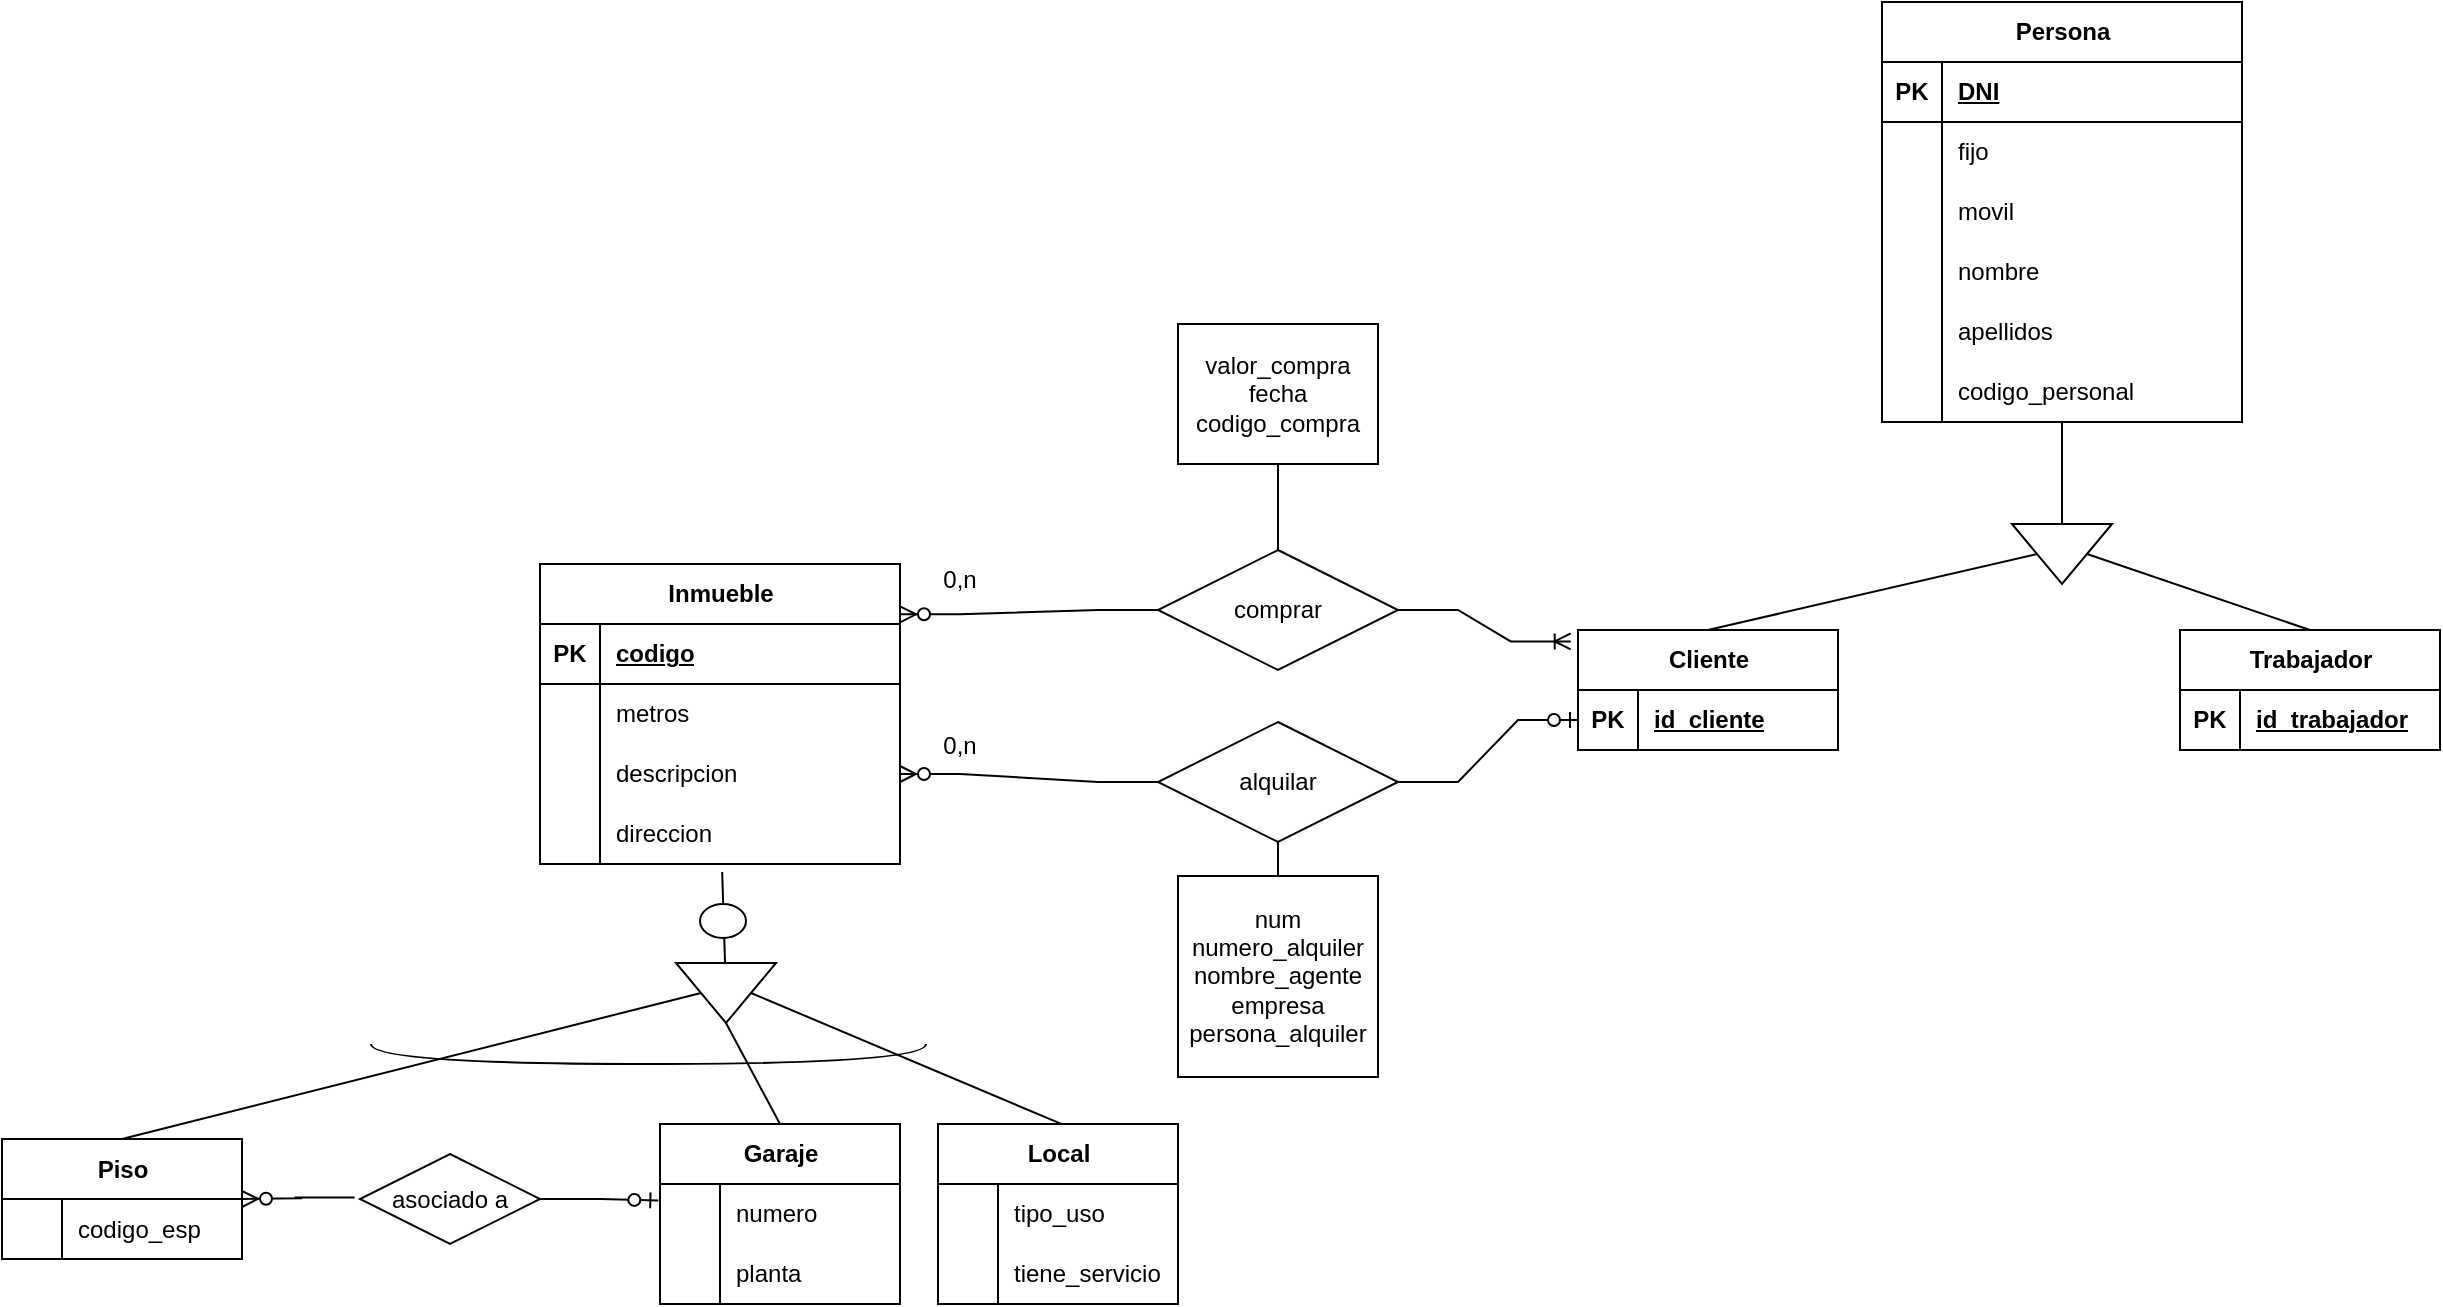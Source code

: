 <mxfile version="22.0.4" type="github">
  <diagram name="Page-1" id="FniZ9Z88-A0R60bmJ7kr">
    <mxGraphModel dx="1302" dy="738" grid="1" gridSize="10" guides="1" tooltips="1" connect="1" arrows="1" fold="1" page="1" pageScale="1" pageWidth="827" pageHeight="1169" math="0" shadow="0">
      <root>
        <mxCell id="0" />
        <mxCell id="1" parent="0" />
        <mxCell id="lP4A1eq5XZ4R8JxoJVn--1" value="Inmueble" style="shape=table;startSize=30;container=1;collapsible=1;childLayout=tableLayout;fixedRows=1;rowLines=0;fontStyle=1;align=center;resizeLast=1;html=1;" parent="1" vertex="1">
          <mxGeometry x="321" y="360" width="180" height="150" as="geometry" />
        </mxCell>
        <mxCell id="lP4A1eq5XZ4R8JxoJVn--2" value="" style="shape=tableRow;horizontal=0;startSize=0;swimlaneHead=0;swimlaneBody=0;fillColor=none;collapsible=0;dropTarget=0;points=[[0,0.5],[1,0.5]];portConstraint=eastwest;top=0;left=0;right=0;bottom=1;" parent="lP4A1eq5XZ4R8JxoJVn--1" vertex="1">
          <mxGeometry y="30" width="180" height="30" as="geometry" />
        </mxCell>
        <mxCell id="lP4A1eq5XZ4R8JxoJVn--3" value="PK" style="shape=partialRectangle;connectable=0;fillColor=none;top=0;left=0;bottom=0;right=0;fontStyle=1;overflow=hidden;whiteSpace=wrap;html=1;" parent="lP4A1eq5XZ4R8JxoJVn--2" vertex="1">
          <mxGeometry width="30" height="30" as="geometry">
            <mxRectangle width="30" height="30" as="alternateBounds" />
          </mxGeometry>
        </mxCell>
        <mxCell id="lP4A1eq5XZ4R8JxoJVn--4" value="codigo" style="shape=partialRectangle;connectable=0;fillColor=none;top=0;left=0;bottom=0;right=0;align=left;spacingLeft=6;fontStyle=5;overflow=hidden;whiteSpace=wrap;html=1;" parent="lP4A1eq5XZ4R8JxoJVn--2" vertex="1">
          <mxGeometry x="30" width="150" height="30" as="geometry">
            <mxRectangle width="150" height="30" as="alternateBounds" />
          </mxGeometry>
        </mxCell>
        <mxCell id="lP4A1eq5XZ4R8JxoJVn--5" value="" style="shape=tableRow;horizontal=0;startSize=0;swimlaneHead=0;swimlaneBody=0;fillColor=none;collapsible=0;dropTarget=0;points=[[0,0.5],[1,0.5]];portConstraint=eastwest;top=0;left=0;right=0;bottom=0;" parent="lP4A1eq5XZ4R8JxoJVn--1" vertex="1">
          <mxGeometry y="60" width="180" height="30" as="geometry" />
        </mxCell>
        <mxCell id="lP4A1eq5XZ4R8JxoJVn--6" value="" style="shape=partialRectangle;connectable=0;fillColor=none;top=0;left=0;bottom=0;right=0;editable=1;overflow=hidden;whiteSpace=wrap;html=1;" parent="lP4A1eq5XZ4R8JxoJVn--5" vertex="1">
          <mxGeometry width="30" height="30" as="geometry">
            <mxRectangle width="30" height="30" as="alternateBounds" />
          </mxGeometry>
        </mxCell>
        <mxCell id="lP4A1eq5XZ4R8JxoJVn--7" value="metros" style="shape=partialRectangle;connectable=0;fillColor=none;top=0;left=0;bottom=0;right=0;align=left;spacingLeft=6;overflow=hidden;whiteSpace=wrap;html=1;" parent="lP4A1eq5XZ4R8JxoJVn--5" vertex="1">
          <mxGeometry x="30" width="150" height="30" as="geometry">
            <mxRectangle width="150" height="30" as="alternateBounds" />
          </mxGeometry>
        </mxCell>
        <mxCell id="lP4A1eq5XZ4R8JxoJVn--8" value="" style="shape=tableRow;horizontal=0;startSize=0;swimlaneHead=0;swimlaneBody=0;fillColor=none;collapsible=0;dropTarget=0;points=[[0,0.5],[1,0.5]];portConstraint=eastwest;top=0;left=0;right=0;bottom=0;" parent="lP4A1eq5XZ4R8JxoJVn--1" vertex="1">
          <mxGeometry y="90" width="180" height="30" as="geometry" />
        </mxCell>
        <mxCell id="lP4A1eq5XZ4R8JxoJVn--9" value="" style="shape=partialRectangle;connectable=0;fillColor=none;top=0;left=0;bottom=0;right=0;editable=1;overflow=hidden;whiteSpace=wrap;html=1;" parent="lP4A1eq5XZ4R8JxoJVn--8" vertex="1">
          <mxGeometry width="30" height="30" as="geometry">
            <mxRectangle width="30" height="30" as="alternateBounds" />
          </mxGeometry>
        </mxCell>
        <mxCell id="lP4A1eq5XZ4R8JxoJVn--10" value="descripcion" style="shape=partialRectangle;connectable=0;fillColor=none;top=0;left=0;bottom=0;right=0;align=left;spacingLeft=6;overflow=hidden;whiteSpace=wrap;html=1;" parent="lP4A1eq5XZ4R8JxoJVn--8" vertex="1">
          <mxGeometry x="30" width="150" height="30" as="geometry">
            <mxRectangle width="150" height="30" as="alternateBounds" />
          </mxGeometry>
        </mxCell>
        <mxCell id="lP4A1eq5XZ4R8JxoJVn--11" value="" style="shape=tableRow;horizontal=0;startSize=0;swimlaneHead=0;swimlaneBody=0;fillColor=none;collapsible=0;dropTarget=0;points=[[0,0.5],[1,0.5]];portConstraint=eastwest;top=0;left=0;right=0;bottom=0;" parent="lP4A1eq5XZ4R8JxoJVn--1" vertex="1">
          <mxGeometry y="120" width="180" height="30" as="geometry" />
        </mxCell>
        <mxCell id="lP4A1eq5XZ4R8JxoJVn--12" value="" style="shape=partialRectangle;connectable=0;fillColor=none;top=0;left=0;bottom=0;right=0;editable=1;overflow=hidden;whiteSpace=wrap;html=1;" parent="lP4A1eq5XZ4R8JxoJVn--11" vertex="1">
          <mxGeometry width="30" height="30" as="geometry">
            <mxRectangle width="30" height="30" as="alternateBounds" />
          </mxGeometry>
        </mxCell>
        <mxCell id="lP4A1eq5XZ4R8JxoJVn--13" value="direccion" style="shape=partialRectangle;connectable=0;fillColor=none;top=0;left=0;bottom=0;right=0;align=left;spacingLeft=6;overflow=hidden;whiteSpace=wrap;html=1;" parent="lP4A1eq5XZ4R8JxoJVn--11" vertex="1">
          <mxGeometry x="30" width="150" height="30" as="geometry">
            <mxRectangle width="150" height="30" as="alternateBounds" />
          </mxGeometry>
        </mxCell>
        <mxCell id="lP4A1eq5XZ4R8JxoJVn--14" value="Piso" style="shape=table;startSize=30;container=1;collapsible=1;childLayout=tableLayout;fixedRows=1;rowLines=0;fontStyle=1;align=center;resizeLast=1;html=1;" parent="1" vertex="1">
          <mxGeometry x="52" y="647.5" width="120" height="60" as="geometry" />
        </mxCell>
        <mxCell id="lP4A1eq5XZ4R8JxoJVn--18" value="" style="shape=tableRow;horizontal=0;startSize=0;swimlaneHead=0;swimlaneBody=0;fillColor=none;collapsible=0;dropTarget=0;points=[[0,0.5],[1,0.5]];portConstraint=eastwest;top=0;left=0;right=0;bottom=0;" parent="lP4A1eq5XZ4R8JxoJVn--14" vertex="1">
          <mxGeometry y="30" width="120" height="30" as="geometry" />
        </mxCell>
        <mxCell id="lP4A1eq5XZ4R8JxoJVn--19" value="" style="shape=partialRectangle;connectable=0;fillColor=none;top=0;left=0;bottom=0;right=0;editable=1;overflow=hidden;whiteSpace=wrap;html=1;" parent="lP4A1eq5XZ4R8JxoJVn--18" vertex="1">
          <mxGeometry width="30" height="30" as="geometry">
            <mxRectangle width="30" height="30" as="alternateBounds" />
          </mxGeometry>
        </mxCell>
        <mxCell id="lP4A1eq5XZ4R8JxoJVn--20" value="codigo_esp" style="shape=partialRectangle;connectable=0;fillColor=none;top=0;left=0;bottom=0;right=0;align=left;spacingLeft=6;overflow=hidden;whiteSpace=wrap;html=1;" parent="lP4A1eq5XZ4R8JxoJVn--18" vertex="1">
          <mxGeometry x="30" width="90" height="30" as="geometry">
            <mxRectangle width="90" height="30" as="alternateBounds" />
          </mxGeometry>
        </mxCell>
        <mxCell id="lP4A1eq5XZ4R8JxoJVn--41" value="Garaje" style="shape=table;startSize=30;container=1;collapsible=1;childLayout=tableLayout;fixedRows=1;rowLines=0;fontStyle=1;align=center;resizeLast=1;html=1;" parent="1" vertex="1">
          <mxGeometry x="381" y="640" width="120" height="90" as="geometry" />
        </mxCell>
        <mxCell id="lP4A1eq5XZ4R8JxoJVn--42" value="" style="shape=tableRow;horizontal=0;startSize=0;swimlaneHead=0;swimlaneBody=0;fillColor=none;collapsible=0;dropTarget=0;points=[[0,0.5],[1,0.5]];portConstraint=eastwest;top=0;left=0;right=0;bottom=0;" parent="lP4A1eq5XZ4R8JxoJVn--41" vertex="1">
          <mxGeometry y="30" width="120" height="30" as="geometry" />
        </mxCell>
        <mxCell id="lP4A1eq5XZ4R8JxoJVn--43" value="" style="shape=partialRectangle;connectable=0;fillColor=none;top=0;left=0;bottom=0;right=0;editable=1;overflow=hidden;whiteSpace=wrap;html=1;" parent="lP4A1eq5XZ4R8JxoJVn--42" vertex="1">
          <mxGeometry width="30" height="30" as="geometry">
            <mxRectangle width="30" height="30" as="alternateBounds" />
          </mxGeometry>
        </mxCell>
        <mxCell id="lP4A1eq5XZ4R8JxoJVn--44" value="numero" style="shape=partialRectangle;connectable=0;fillColor=none;top=0;left=0;bottom=0;right=0;align=left;spacingLeft=6;overflow=hidden;whiteSpace=wrap;html=1;" parent="lP4A1eq5XZ4R8JxoJVn--42" vertex="1">
          <mxGeometry x="30" width="90" height="30" as="geometry">
            <mxRectangle width="90" height="30" as="alternateBounds" />
          </mxGeometry>
        </mxCell>
        <mxCell id="lP4A1eq5XZ4R8JxoJVn--45" value="" style="shape=tableRow;horizontal=0;startSize=0;swimlaneHead=0;swimlaneBody=0;fillColor=none;collapsible=0;dropTarget=0;points=[[0,0.5],[1,0.5]];portConstraint=eastwest;top=0;left=0;right=0;bottom=0;" parent="lP4A1eq5XZ4R8JxoJVn--41" vertex="1">
          <mxGeometry y="60" width="120" height="30" as="geometry" />
        </mxCell>
        <mxCell id="lP4A1eq5XZ4R8JxoJVn--46" value="" style="shape=partialRectangle;connectable=0;fillColor=none;top=0;left=0;bottom=0;right=0;editable=1;overflow=hidden;whiteSpace=wrap;html=1;" parent="lP4A1eq5XZ4R8JxoJVn--45" vertex="1">
          <mxGeometry width="30" height="30" as="geometry">
            <mxRectangle width="30" height="30" as="alternateBounds" />
          </mxGeometry>
        </mxCell>
        <mxCell id="lP4A1eq5XZ4R8JxoJVn--47" value="planta" style="shape=partialRectangle;connectable=0;fillColor=none;top=0;left=0;bottom=0;right=0;align=left;spacingLeft=6;overflow=hidden;whiteSpace=wrap;html=1;" parent="lP4A1eq5XZ4R8JxoJVn--45" vertex="1">
          <mxGeometry x="30" width="90" height="30" as="geometry">
            <mxRectangle width="90" height="30" as="alternateBounds" />
          </mxGeometry>
        </mxCell>
        <mxCell id="lP4A1eq5XZ4R8JxoJVn--48" value="" style="triangle;whiteSpace=wrap;html=1;rotation=90;" parent="1" vertex="1">
          <mxGeometry x="399" y="549.5" width="30" height="50" as="geometry" />
        </mxCell>
        <mxCell id="lP4A1eq5XZ4R8JxoJVn--50" value="" style="endArrow=none;html=1;rounded=0;exitX=0.5;exitY=0;exitDx=0;exitDy=0;entryX=0.5;entryY=1;entryDx=0;entryDy=0;" parent="1" source="lP4A1eq5XZ4R8JxoJVn--14" target="lP4A1eq5XZ4R8JxoJVn--48" edge="1">
          <mxGeometry width="50" height="50" relative="1" as="geometry">
            <mxPoint x="390" y="570" as="sourcePoint" />
            <mxPoint x="440" y="520" as="targetPoint" />
          </mxGeometry>
        </mxCell>
        <mxCell id="lP4A1eq5XZ4R8JxoJVn--51" value="" style="endArrow=none;html=1;rounded=0;entryX=1;entryY=0.5;entryDx=0;entryDy=0;exitX=0.5;exitY=0;exitDx=0;exitDy=0;" parent="1" source="lP4A1eq5XZ4R8JxoJVn--41" target="lP4A1eq5XZ4R8JxoJVn--48" edge="1">
          <mxGeometry width="50" height="50" relative="1" as="geometry">
            <mxPoint x="417.231" y="642" as="sourcePoint" />
            <mxPoint x="412" y="570" as="targetPoint" />
          </mxGeometry>
        </mxCell>
        <mxCell id="lP4A1eq5XZ4R8JxoJVn--52" value="" style="endArrow=none;html=1;rounded=0;entryX=0.5;entryY=0;entryDx=0;entryDy=0;exitX=0.541;exitY=0.015;exitDx=0;exitDy=0;exitPerimeter=0;" parent="1" source="lP4A1eq5XZ4R8JxoJVn--118" target="lP4A1eq5XZ4R8JxoJVn--48" edge="1">
          <mxGeometry width="50" height="50" relative="1" as="geometry">
            <mxPoint x="428" y="652" as="sourcePoint" />
            <mxPoint x="424" y="585" as="targetPoint" />
          </mxGeometry>
        </mxCell>
        <mxCell id="lP4A1eq5XZ4R8JxoJVn--54" value="" style="shape=requiredInterface;html=1;verticalLabelPosition=bottom;sketch=0;rotation=90;" parent="1" vertex="1">
          <mxGeometry x="370.25" y="466.25" width="10" height="277.5" as="geometry" />
        </mxCell>
        <mxCell id="lP4A1eq5XZ4R8JxoJVn--61" value="" style="endArrow=none;html=1;rounded=0;entryX=0.506;entryY=1.134;entryDx=0;entryDy=0;entryPerimeter=0;" parent="1" source="lP4A1eq5XZ4R8JxoJVn--48" target="lP4A1eq5XZ4R8JxoJVn--11" edge="1">
          <mxGeometry width="50" height="50" relative="1" as="geometry">
            <mxPoint x="390" y="570" as="sourcePoint" />
            <mxPoint x="440" y="520" as="targetPoint" />
          </mxGeometry>
        </mxCell>
        <mxCell id="lP4A1eq5XZ4R8JxoJVn--57" value="" style="ellipse;whiteSpace=wrap;html=1;" parent="1" vertex="1">
          <mxGeometry x="401" y="530" width="23" height="17" as="geometry" />
        </mxCell>
        <mxCell id="lP4A1eq5XZ4R8JxoJVn--63" value="comprar" style="shape=rhombus;perimeter=rhombusPerimeter;whiteSpace=wrap;html=1;align=center;" parent="1" vertex="1">
          <mxGeometry x="630" y="353" width="120" height="60" as="geometry" />
        </mxCell>
        <mxCell id="lP4A1eq5XZ4R8JxoJVn--64" value="alquilar" style="shape=rhombus;perimeter=rhombusPerimeter;whiteSpace=wrap;html=1;align=center;" parent="1" vertex="1">
          <mxGeometry x="630" y="439" width="120" height="60" as="geometry" />
        </mxCell>
        <mxCell id="lP4A1eq5XZ4R8JxoJVn--66" value="" style="edgeStyle=entityRelationEdgeStyle;fontSize=12;html=1;endArrow=ERzeroToMany;endFill=1;rounded=0;entryX=1;entryY=-0.162;entryDx=0;entryDy=0;entryPerimeter=0;exitX=0;exitY=0.5;exitDx=0;exitDy=0;" parent="1" source="lP4A1eq5XZ4R8JxoJVn--63" target="lP4A1eq5XZ4R8JxoJVn--2" edge="1">
          <mxGeometry width="100" height="100" relative="1" as="geometry">
            <mxPoint x="360" y="490" as="sourcePoint" />
            <mxPoint x="460" y="390" as="targetPoint" />
          </mxGeometry>
        </mxCell>
        <mxCell id="lP4A1eq5XZ4R8JxoJVn--67" value="valor_compra&lt;br&gt;fecha&lt;br&gt;codigo_compra" style="whiteSpace=wrap;html=1;align=center;" parent="1" vertex="1">
          <mxGeometry x="640" y="240" width="100" height="70" as="geometry" />
        </mxCell>
        <mxCell id="lP4A1eq5XZ4R8JxoJVn--68" value="" style="endArrow=none;html=1;rounded=0;entryX=0.5;entryY=1;entryDx=0;entryDy=0;" parent="1" source="lP4A1eq5XZ4R8JxoJVn--63" target="lP4A1eq5XZ4R8JxoJVn--67" edge="1">
          <mxGeometry width="50" height="50" relative="1" as="geometry">
            <mxPoint x="390" y="460" as="sourcePoint" />
            <mxPoint x="440" y="410" as="targetPoint" />
          </mxGeometry>
        </mxCell>
        <mxCell id="lP4A1eq5XZ4R8JxoJVn--69" value="Cliente" style="shape=table;startSize=30;container=1;collapsible=1;childLayout=tableLayout;fixedRows=1;rowLines=0;fontStyle=1;align=center;resizeLast=1;html=1;" parent="1" vertex="1">
          <mxGeometry x="840" y="393" width="130" height="60" as="geometry" />
        </mxCell>
        <mxCell id="lP4A1eq5XZ4R8JxoJVn--70" value="" style="shape=tableRow;horizontal=0;startSize=0;swimlaneHead=0;swimlaneBody=0;fillColor=none;collapsible=0;dropTarget=0;points=[[0,0.5],[1,0.5]];portConstraint=eastwest;top=0;left=0;right=0;bottom=1;" parent="lP4A1eq5XZ4R8JxoJVn--69" vertex="1">
          <mxGeometry y="30" width="130" height="30" as="geometry" />
        </mxCell>
        <mxCell id="lP4A1eq5XZ4R8JxoJVn--71" value="PK" style="shape=partialRectangle;connectable=0;fillColor=none;top=0;left=0;bottom=0;right=0;fontStyle=1;overflow=hidden;whiteSpace=wrap;html=1;" parent="lP4A1eq5XZ4R8JxoJVn--70" vertex="1">
          <mxGeometry width="30" height="30" as="geometry">
            <mxRectangle width="30" height="30" as="alternateBounds" />
          </mxGeometry>
        </mxCell>
        <mxCell id="lP4A1eq5XZ4R8JxoJVn--72" value="id_cliente" style="shape=partialRectangle;connectable=0;fillColor=none;top=0;left=0;bottom=0;right=0;align=left;spacingLeft=6;fontStyle=5;overflow=hidden;whiteSpace=wrap;html=1;" parent="lP4A1eq5XZ4R8JxoJVn--70" vertex="1">
          <mxGeometry x="30" width="100" height="30" as="geometry">
            <mxRectangle width="100" height="30" as="alternateBounds" />
          </mxGeometry>
        </mxCell>
        <mxCell id="lP4A1eq5XZ4R8JxoJVn--82" value="" style="edgeStyle=entityRelationEdgeStyle;fontSize=12;html=1;endArrow=ERoneToMany;rounded=0;entryX=-0.028;entryY=0.095;entryDx=0;entryDy=0;exitX=1;exitY=0.5;exitDx=0;exitDy=0;entryPerimeter=0;" parent="1" source="lP4A1eq5XZ4R8JxoJVn--63" target="lP4A1eq5XZ4R8JxoJVn--69" edge="1">
          <mxGeometry width="100" height="100" relative="1" as="geometry">
            <mxPoint x="360" y="490" as="sourcePoint" />
            <mxPoint x="460" y="390" as="targetPoint" />
          </mxGeometry>
        </mxCell>
        <mxCell id="lP4A1eq5XZ4R8JxoJVn--83" value="" style="edgeStyle=entityRelationEdgeStyle;fontSize=12;html=1;endArrow=ERzeroToOne;endFill=1;rounded=0;exitX=1;exitY=0.5;exitDx=0;exitDy=0;" parent="1" source="lP4A1eq5XZ4R8JxoJVn--64" target="lP4A1eq5XZ4R8JxoJVn--70" edge="1">
          <mxGeometry width="100" height="100" relative="1" as="geometry">
            <mxPoint x="360" y="490" as="sourcePoint" />
            <mxPoint x="460" y="390" as="targetPoint" />
          </mxGeometry>
        </mxCell>
        <mxCell id="lP4A1eq5XZ4R8JxoJVn--84" value="" style="edgeStyle=entityRelationEdgeStyle;fontSize=12;html=1;endArrow=ERzeroToMany;endFill=1;rounded=0;entryX=1;entryY=0.5;entryDx=0;entryDy=0;" parent="1" source="lP4A1eq5XZ4R8JxoJVn--64" target="lP4A1eq5XZ4R8JxoJVn--8" edge="1">
          <mxGeometry width="100" height="100" relative="1" as="geometry">
            <mxPoint x="360" y="490" as="sourcePoint" />
            <mxPoint x="460" y="390" as="targetPoint" />
          </mxGeometry>
        </mxCell>
        <mxCell id="lP4A1eq5XZ4R8JxoJVn--85" value="Persona" style="shape=table;startSize=30;container=1;collapsible=1;childLayout=tableLayout;fixedRows=1;rowLines=0;fontStyle=1;align=center;resizeLast=1;html=1;" parent="1" vertex="1">
          <mxGeometry x="992" y="79" width="180" height="210" as="geometry" />
        </mxCell>
        <mxCell id="lP4A1eq5XZ4R8JxoJVn--86" value="" style="shape=tableRow;horizontal=0;startSize=0;swimlaneHead=0;swimlaneBody=0;fillColor=none;collapsible=0;dropTarget=0;points=[[0,0.5],[1,0.5]];portConstraint=eastwest;top=0;left=0;right=0;bottom=1;" parent="lP4A1eq5XZ4R8JxoJVn--85" vertex="1">
          <mxGeometry y="30" width="180" height="30" as="geometry" />
        </mxCell>
        <mxCell id="lP4A1eq5XZ4R8JxoJVn--87" value="PK" style="shape=partialRectangle;connectable=0;fillColor=none;top=0;left=0;bottom=0;right=0;fontStyle=1;overflow=hidden;whiteSpace=wrap;html=1;" parent="lP4A1eq5XZ4R8JxoJVn--86" vertex="1">
          <mxGeometry width="30" height="30" as="geometry">
            <mxRectangle width="30" height="30" as="alternateBounds" />
          </mxGeometry>
        </mxCell>
        <mxCell id="lP4A1eq5XZ4R8JxoJVn--88" value="DNI" style="shape=partialRectangle;connectable=0;fillColor=none;top=0;left=0;bottom=0;right=0;align=left;spacingLeft=6;fontStyle=5;overflow=hidden;whiteSpace=wrap;html=1;" parent="lP4A1eq5XZ4R8JxoJVn--86" vertex="1">
          <mxGeometry x="30" width="150" height="30" as="geometry">
            <mxRectangle width="150" height="30" as="alternateBounds" />
          </mxGeometry>
        </mxCell>
        <mxCell id="lP4A1eq5XZ4R8JxoJVn--89" value="" style="shape=tableRow;horizontal=0;startSize=0;swimlaneHead=0;swimlaneBody=0;fillColor=none;collapsible=0;dropTarget=0;points=[[0,0.5],[1,0.5]];portConstraint=eastwest;top=0;left=0;right=0;bottom=0;" parent="lP4A1eq5XZ4R8JxoJVn--85" vertex="1">
          <mxGeometry y="60" width="180" height="30" as="geometry" />
        </mxCell>
        <mxCell id="lP4A1eq5XZ4R8JxoJVn--90" value="" style="shape=partialRectangle;connectable=0;fillColor=none;top=0;left=0;bottom=0;right=0;editable=1;overflow=hidden;whiteSpace=wrap;html=1;" parent="lP4A1eq5XZ4R8JxoJVn--89" vertex="1">
          <mxGeometry width="30" height="30" as="geometry">
            <mxRectangle width="30" height="30" as="alternateBounds" />
          </mxGeometry>
        </mxCell>
        <mxCell id="lP4A1eq5XZ4R8JxoJVn--91" value="fijo" style="shape=partialRectangle;connectable=0;fillColor=none;top=0;left=0;bottom=0;right=0;align=left;spacingLeft=6;overflow=hidden;whiteSpace=wrap;html=1;" parent="lP4A1eq5XZ4R8JxoJVn--89" vertex="1">
          <mxGeometry x="30" width="150" height="30" as="geometry">
            <mxRectangle width="150" height="30" as="alternateBounds" />
          </mxGeometry>
        </mxCell>
        <mxCell id="lP4A1eq5XZ4R8JxoJVn--92" value="" style="shape=tableRow;horizontal=0;startSize=0;swimlaneHead=0;swimlaneBody=0;fillColor=none;collapsible=0;dropTarget=0;points=[[0,0.5],[1,0.5]];portConstraint=eastwest;top=0;left=0;right=0;bottom=0;" parent="lP4A1eq5XZ4R8JxoJVn--85" vertex="1">
          <mxGeometry y="90" width="180" height="30" as="geometry" />
        </mxCell>
        <mxCell id="lP4A1eq5XZ4R8JxoJVn--93" value="" style="shape=partialRectangle;connectable=0;fillColor=none;top=0;left=0;bottom=0;right=0;editable=1;overflow=hidden;whiteSpace=wrap;html=1;" parent="lP4A1eq5XZ4R8JxoJVn--92" vertex="1">
          <mxGeometry width="30" height="30" as="geometry">
            <mxRectangle width="30" height="30" as="alternateBounds" />
          </mxGeometry>
        </mxCell>
        <mxCell id="lP4A1eq5XZ4R8JxoJVn--94" value="movil" style="shape=partialRectangle;connectable=0;fillColor=none;top=0;left=0;bottom=0;right=0;align=left;spacingLeft=6;overflow=hidden;whiteSpace=wrap;html=1;" parent="lP4A1eq5XZ4R8JxoJVn--92" vertex="1">
          <mxGeometry x="30" width="150" height="30" as="geometry">
            <mxRectangle width="150" height="30" as="alternateBounds" />
          </mxGeometry>
        </mxCell>
        <mxCell id="lP4A1eq5XZ4R8JxoJVn--95" value="" style="shape=tableRow;horizontal=0;startSize=0;swimlaneHead=0;swimlaneBody=0;fillColor=none;collapsible=0;dropTarget=0;points=[[0,0.5],[1,0.5]];portConstraint=eastwest;top=0;left=0;right=0;bottom=0;" parent="lP4A1eq5XZ4R8JxoJVn--85" vertex="1">
          <mxGeometry y="120" width="180" height="30" as="geometry" />
        </mxCell>
        <mxCell id="lP4A1eq5XZ4R8JxoJVn--96" value="" style="shape=partialRectangle;connectable=0;fillColor=none;top=0;left=0;bottom=0;right=0;editable=1;overflow=hidden;whiteSpace=wrap;html=1;" parent="lP4A1eq5XZ4R8JxoJVn--95" vertex="1">
          <mxGeometry width="30" height="30" as="geometry">
            <mxRectangle width="30" height="30" as="alternateBounds" />
          </mxGeometry>
        </mxCell>
        <mxCell id="lP4A1eq5XZ4R8JxoJVn--97" value="nombre" style="shape=partialRectangle;connectable=0;fillColor=none;top=0;left=0;bottom=0;right=0;align=left;spacingLeft=6;overflow=hidden;whiteSpace=wrap;html=1;" parent="lP4A1eq5XZ4R8JxoJVn--95" vertex="1">
          <mxGeometry x="30" width="150" height="30" as="geometry">
            <mxRectangle width="150" height="30" as="alternateBounds" />
          </mxGeometry>
        </mxCell>
        <mxCell id="lP4A1eq5XZ4R8JxoJVn--98" value="" style="shape=tableRow;horizontal=0;startSize=0;swimlaneHead=0;swimlaneBody=0;fillColor=none;collapsible=0;dropTarget=0;points=[[0,0.5],[1,0.5]];portConstraint=eastwest;top=0;left=0;right=0;bottom=0;" parent="lP4A1eq5XZ4R8JxoJVn--85" vertex="1">
          <mxGeometry y="150" width="180" height="30" as="geometry" />
        </mxCell>
        <mxCell id="lP4A1eq5XZ4R8JxoJVn--99" value="" style="shape=partialRectangle;connectable=0;fillColor=none;top=0;left=0;bottom=0;right=0;editable=1;overflow=hidden;whiteSpace=wrap;html=1;" parent="lP4A1eq5XZ4R8JxoJVn--98" vertex="1">
          <mxGeometry width="30" height="30" as="geometry">
            <mxRectangle width="30" height="30" as="alternateBounds" />
          </mxGeometry>
        </mxCell>
        <mxCell id="lP4A1eq5XZ4R8JxoJVn--100" value="apellidos" style="shape=partialRectangle;connectable=0;fillColor=none;top=0;left=0;bottom=0;right=0;align=left;spacingLeft=6;overflow=hidden;whiteSpace=wrap;html=1;" parent="lP4A1eq5XZ4R8JxoJVn--98" vertex="1">
          <mxGeometry x="30" width="150" height="30" as="geometry">
            <mxRectangle width="150" height="30" as="alternateBounds" />
          </mxGeometry>
        </mxCell>
        <mxCell id="lP4A1eq5XZ4R8JxoJVn--105" value="" style="shape=tableRow;horizontal=0;startSize=0;swimlaneHead=0;swimlaneBody=0;fillColor=none;collapsible=0;dropTarget=0;points=[[0,0.5],[1,0.5]];portConstraint=eastwest;top=0;left=0;right=0;bottom=0;" parent="lP4A1eq5XZ4R8JxoJVn--85" vertex="1">
          <mxGeometry y="180" width="180" height="30" as="geometry" />
        </mxCell>
        <mxCell id="lP4A1eq5XZ4R8JxoJVn--106" value="" style="shape=partialRectangle;connectable=0;fillColor=none;top=0;left=0;bottom=0;right=0;editable=1;overflow=hidden;whiteSpace=wrap;html=1;" parent="lP4A1eq5XZ4R8JxoJVn--105" vertex="1">
          <mxGeometry width="30" height="30" as="geometry">
            <mxRectangle width="30" height="30" as="alternateBounds" />
          </mxGeometry>
        </mxCell>
        <mxCell id="lP4A1eq5XZ4R8JxoJVn--107" value="codigo_personal" style="shape=partialRectangle;connectable=0;fillColor=none;top=0;left=0;bottom=0;right=0;align=left;spacingLeft=6;overflow=hidden;whiteSpace=wrap;html=1;" parent="lP4A1eq5XZ4R8JxoJVn--105" vertex="1">
          <mxGeometry x="30" width="150" height="30" as="geometry">
            <mxRectangle width="150" height="30" as="alternateBounds" />
          </mxGeometry>
        </mxCell>
        <mxCell id="lP4A1eq5XZ4R8JxoJVn--101" value="Trabajador" style="shape=table;startSize=30;container=1;collapsible=1;childLayout=tableLayout;fixedRows=1;rowLines=0;fontStyle=1;align=center;resizeLast=1;html=1;" parent="1" vertex="1">
          <mxGeometry x="1141" y="393" width="130" height="60" as="geometry" />
        </mxCell>
        <mxCell id="lP4A1eq5XZ4R8JxoJVn--102" value="" style="shape=tableRow;horizontal=0;startSize=0;swimlaneHead=0;swimlaneBody=0;fillColor=none;collapsible=0;dropTarget=0;points=[[0,0.5],[1,0.5]];portConstraint=eastwest;top=0;left=0;right=0;bottom=1;" parent="lP4A1eq5XZ4R8JxoJVn--101" vertex="1">
          <mxGeometry y="30" width="130" height="30" as="geometry" />
        </mxCell>
        <mxCell id="lP4A1eq5XZ4R8JxoJVn--103" value="PK" style="shape=partialRectangle;connectable=0;fillColor=none;top=0;left=0;bottom=0;right=0;fontStyle=1;overflow=hidden;whiteSpace=wrap;html=1;" parent="lP4A1eq5XZ4R8JxoJVn--102" vertex="1">
          <mxGeometry width="30" height="30" as="geometry">
            <mxRectangle width="30" height="30" as="alternateBounds" />
          </mxGeometry>
        </mxCell>
        <mxCell id="lP4A1eq5XZ4R8JxoJVn--104" value="id_trabajador" style="shape=partialRectangle;connectable=0;fillColor=none;top=0;left=0;bottom=0;right=0;align=left;spacingLeft=6;fontStyle=5;overflow=hidden;whiteSpace=wrap;html=1;" parent="lP4A1eq5XZ4R8JxoJVn--102" vertex="1">
          <mxGeometry x="30" width="100" height="30" as="geometry">
            <mxRectangle width="100" height="30" as="alternateBounds" />
          </mxGeometry>
        </mxCell>
        <mxCell id="lP4A1eq5XZ4R8JxoJVn--108" value="" style="triangle;whiteSpace=wrap;html=1;rotation=90;" parent="1" vertex="1">
          <mxGeometry x="1067" y="330" width="30" height="50" as="geometry" />
        </mxCell>
        <mxCell id="lP4A1eq5XZ4R8JxoJVn--113" value="" style="endArrow=none;html=1;rounded=0;entryX=0.5;entryY=1;entryDx=0;entryDy=0;exitX=0.5;exitY=0;exitDx=0;exitDy=0;" parent="1" source="lP4A1eq5XZ4R8JxoJVn--69" target="lP4A1eq5XZ4R8JxoJVn--108" edge="1">
          <mxGeometry width="50" height="50" relative="1" as="geometry">
            <mxPoint x="720" y="460" as="sourcePoint" />
            <mxPoint x="770" y="410" as="targetPoint" />
          </mxGeometry>
        </mxCell>
        <mxCell id="lP4A1eq5XZ4R8JxoJVn--114" value="" style="endArrow=none;html=1;rounded=0;entryX=0.5;entryY=0;entryDx=0;entryDy=0;exitX=0.5;exitY=0;exitDx=0;exitDy=0;" parent="1" source="lP4A1eq5XZ4R8JxoJVn--101" target="lP4A1eq5XZ4R8JxoJVn--108" edge="1">
          <mxGeometry width="50" height="50" relative="1" as="geometry">
            <mxPoint x="720" y="460" as="sourcePoint" />
            <mxPoint x="770" y="410" as="targetPoint" />
          </mxGeometry>
        </mxCell>
        <mxCell id="lP4A1eq5XZ4R8JxoJVn--115" value="" style="endArrow=none;html=1;rounded=0;exitX=0;exitY=0.5;exitDx=0;exitDy=0;" parent="1" source="lP4A1eq5XZ4R8JxoJVn--108" target="lP4A1eq5XZ4R8JxoJVn--105" edge="1">
          <mxGeometry width="50" height="50" relative="1" as="geometry">
            <mxPoint x="720" y="460" as="sourcePoint" />
            <mxPoint x="770" y="410" as="targetPoint" />
          </mxGeometry>
        </mxCell>
        <mxCell id="lP4A1eq5XZ4R8JxoJVn--116" value="asociado a" style="shape=rhombus;perimeter=rhombusPerimeter;whiteSpace=wrap;html=1;align=center;" parent="1" vertex="1">
          <mxGeometry x="231" y="655" width="90" height="45" as="geometry" />
        </mxCell>
        <mxCell id="lP4A1eq5XZ4R8JxoJVn--118" value="Local" style="shape=table;startSize=30;container=1;collapsible=1;childLayout=tableLayout;fixedRows=1;rowLines=0;fontStyle=1;align=center;resizeLast=1;html=1;" parent="1" vertex="1">
          <mxGeometry x="520" y="640" width="120" height="90" as="geometry" />
        </mxCell>
        <mxCell id="lP4A1eq5XZ4R8JxoJVn--119" value="" style="shape=tableRow;horizontal=0;startSize=0;swimlaneHead=0;swimlaneBody=0;fillColor=none;collapsible=0;dropTarget=0;points=[[0,0.5],[1,0.5]];portConstraint=eastwest;top=0;left=0;right=0;bottom=0;" parent="lP4A1eq5XZ4R8JxoJVn--118" vertex="1">
          <mxGeometry y="30" width="120" height="30" as="geometry" />
        </mxCell>
        <mxCell id="lP4A1eq5XZ4R8JxoJVn--120" value="" style="shape=partialRectangle;connectable=0;fillColor=none;top=0;left=0;bottom=0;right=0;editable=1;overflow=hidden;whiteSpace=wrap;html=1;" parent="lP4A1eq5XZ4R8JxoJVn--119" vertex="1">
          <mxGeometry width="30" height="30" as="geometry">
            <mxRectangle width="30" height="30" as="alternateBounds" />
          </mxGeometry>
        </mxCell>
        <mxCell id="lP4A1eq5XZ4R8JxoJVn--121" value="tipo_uso" style="shape=partialRectangle;connectable=0;fillColor=none;top=0;left=0;bottom=0;right=0;align=left;spacingLeft=6;overflow=hidden;whiteSpace=wrap;html=1;" parent="lP4A1eq5XZ4R8JxoJVn--119" vertex="1">
          <mxGeometry x="30" width="90" height="30" as="geometry">
            <mxRectangle width="90" height="30" as="alternateBounds" />
          </mxGeometry>
        </mxCell>
        <mxCell id="lP4A1eq5XZ4R8JxoJVn--122" value="" style="shape=tableRow;horizontal=0;startSize=0;swimlaneHead=0;swimlaneBody=0;fillColor=none;collapsible=0;dropTarget=0;points=[[0,0.5],[1,0.5]];portConstraint=eastwest;top=0;left=0;right=0;bottom=0;" parent="lP4A1eq5XZ4R8JxoJVn--118" vertex="1">
          <mxGeometry y="60" width="120" height="30" as="geometry" />
        </mxCell>
        <mxCell id="lP4A1eq5XZ4R8JxoJVn--123" value="" style="shape=partialRectangle;connectable=0;fillColor=none;top=0;left=0;bottom=0;right=0;editable=1;overflow=hidden;whiteSpace=wrap;html=1;" parent="lP4A1eq5XZ4R8JxoJVn--122" vertex="1">
          <mxGeometry width="30" height="30" as="geometry">
            <mxRectangle width="30" height="30" as="alternateBounds" />
          </mxGeometry>
        </mxCell>
        <mxCell id="lP4A1eq5XZ4R8JxoJVn--124" value="tiene_servicio" style="shape=partialRectangle;connectable=0;fillColor=none;top=0;left=0;bottom=0;right=0;align=left;spacingLeft=6;overflow=hidden;whiteSpace=wrap;html=1;" parent="lP4A1eq5XZ4R8JxoJVn--122" vertex="1">
          <mxGeometry x="30" width="90" height="30" as="geometry">
            <mxRectangle width="90" height="30" as="alternateBounds" />
          </mxGeometry>
        </mxCell>
        <mxCell id="lP4A1eq5XZ4R8JxoJVn--125" value="" style="edgeStyle=entityRelationEdgeStyle;fontSize=12;html=1;endArrow=ERzeroToOne;endFill=1;rounded=0;entryX=-0.007;entryY=0.276;entryDx=0;entryDy=0;entryPerimeter=0;exitX=1;exitY=0.5;exitDx=0;exitDy=0;" parent="1" source="lP4A1eq5XZ4R8JxoJVn--116" target="lP4A1eq5XZ4R8JxoJVn--42" edge="1">
          <mxGeometry width="100" height="100" relative="1" as="geometry">
            <mxPoint x="300" y="740" as="sourcePoint" />
            <mxPoint x="400" y="640" as="targetPoint" />
          </mxGeometry>
        </mxCell>
        <mxCell id="lP4A1eq5XZ4R8JxoJVn--127" value="" style="edgeStyle=entityRelationEdgeStyle;fontSize=12;html=1;endArrow=ERzeroToMany;endFill=1;rounded=0;exitX=-0.03;exitY=0.482;exitDx=0;exitDy=0;exitPerimeter=0;entryX=1;entryY=0.5;entryDx=0;entryDy=0;" parent="1" source="lP4A1eq5XZ4R8JxoJVn--116" target="lP4A1eq5XZ4R8JxoJVn--14" edge="1">
          <mxGeometry width="100" height="100" relative="1" as="geometry">
            <mxPoint x="300" y="740" as="sourcePoint" />
            <mxPoint x="400" y="640" as="targetPoint" />
          </mxGeometry>
        </mxCell>
        <mxCell id="lP4A1eq5XZ4R8JxoJVn--128" value="num&lt;br&gt;numero_alquiler&lt;br&gt;nombre_agente&lt;br&gt;empresa&lt;br&gt;persona_alquiler" style="whiteSpace=wrap;html=1;align=center;" parent="1" vertex="1">
          <mxGeometry x="640" y="516" width="100" height="100.5" as="geometry" />
        </mxCell>
        <mxCell id="lP4A1eq5XZ4R8JxoJVn--129" value="" style="endArrow=none;html=1;rounded=0;entryX=0.5;entryY=1;entryDx=0;entryDy=0;exitX=0.5;exitY=0;exitDx=0;exitDy=0;" parent="1" source="lP4A1eq5XZ4R8JxoJVn--128" target="lP4A1eq5XZ4R8JxoJVn--64" edge="1">
          <mxGeometry width="50" height="50" relative="1" as="geometry">
            <mxPoint x="390" y="510" as="sourcePoint" />
            <mxPoint x="440" y="460" as="targetPoint" />
          </mxGeometry>
        </mxCell>
        <mxCell id="VBWE8knmfxdJSrW7r9KL-1" value="0,n" style="text;html=1;strokeColor=none;fillColor=none;align=center;verticalAlign=middle;whiteSpace=wrap;rounded=0;" vertex="1" parent="1">
          <mxGeometry x="501" y="353" width="60" height="30" as="geometry" />
        </mxCell>
        <mxCell id="VBWE8knmfxdJSrW7r9KL-2" value="0,n" style="text;html=1;strokeColor=none;fillColor=none;align=center;verticalAlign=middle;whiteSpace=wrap;rounded=0;" vertex="1" parent="1">
          <mxGeometry x="501" y="436.25" width="60" height="30" as="geometry" />
        </mxCell>
      </root>
    </mxGraphModel>
  </diagram>
</mxfile>
